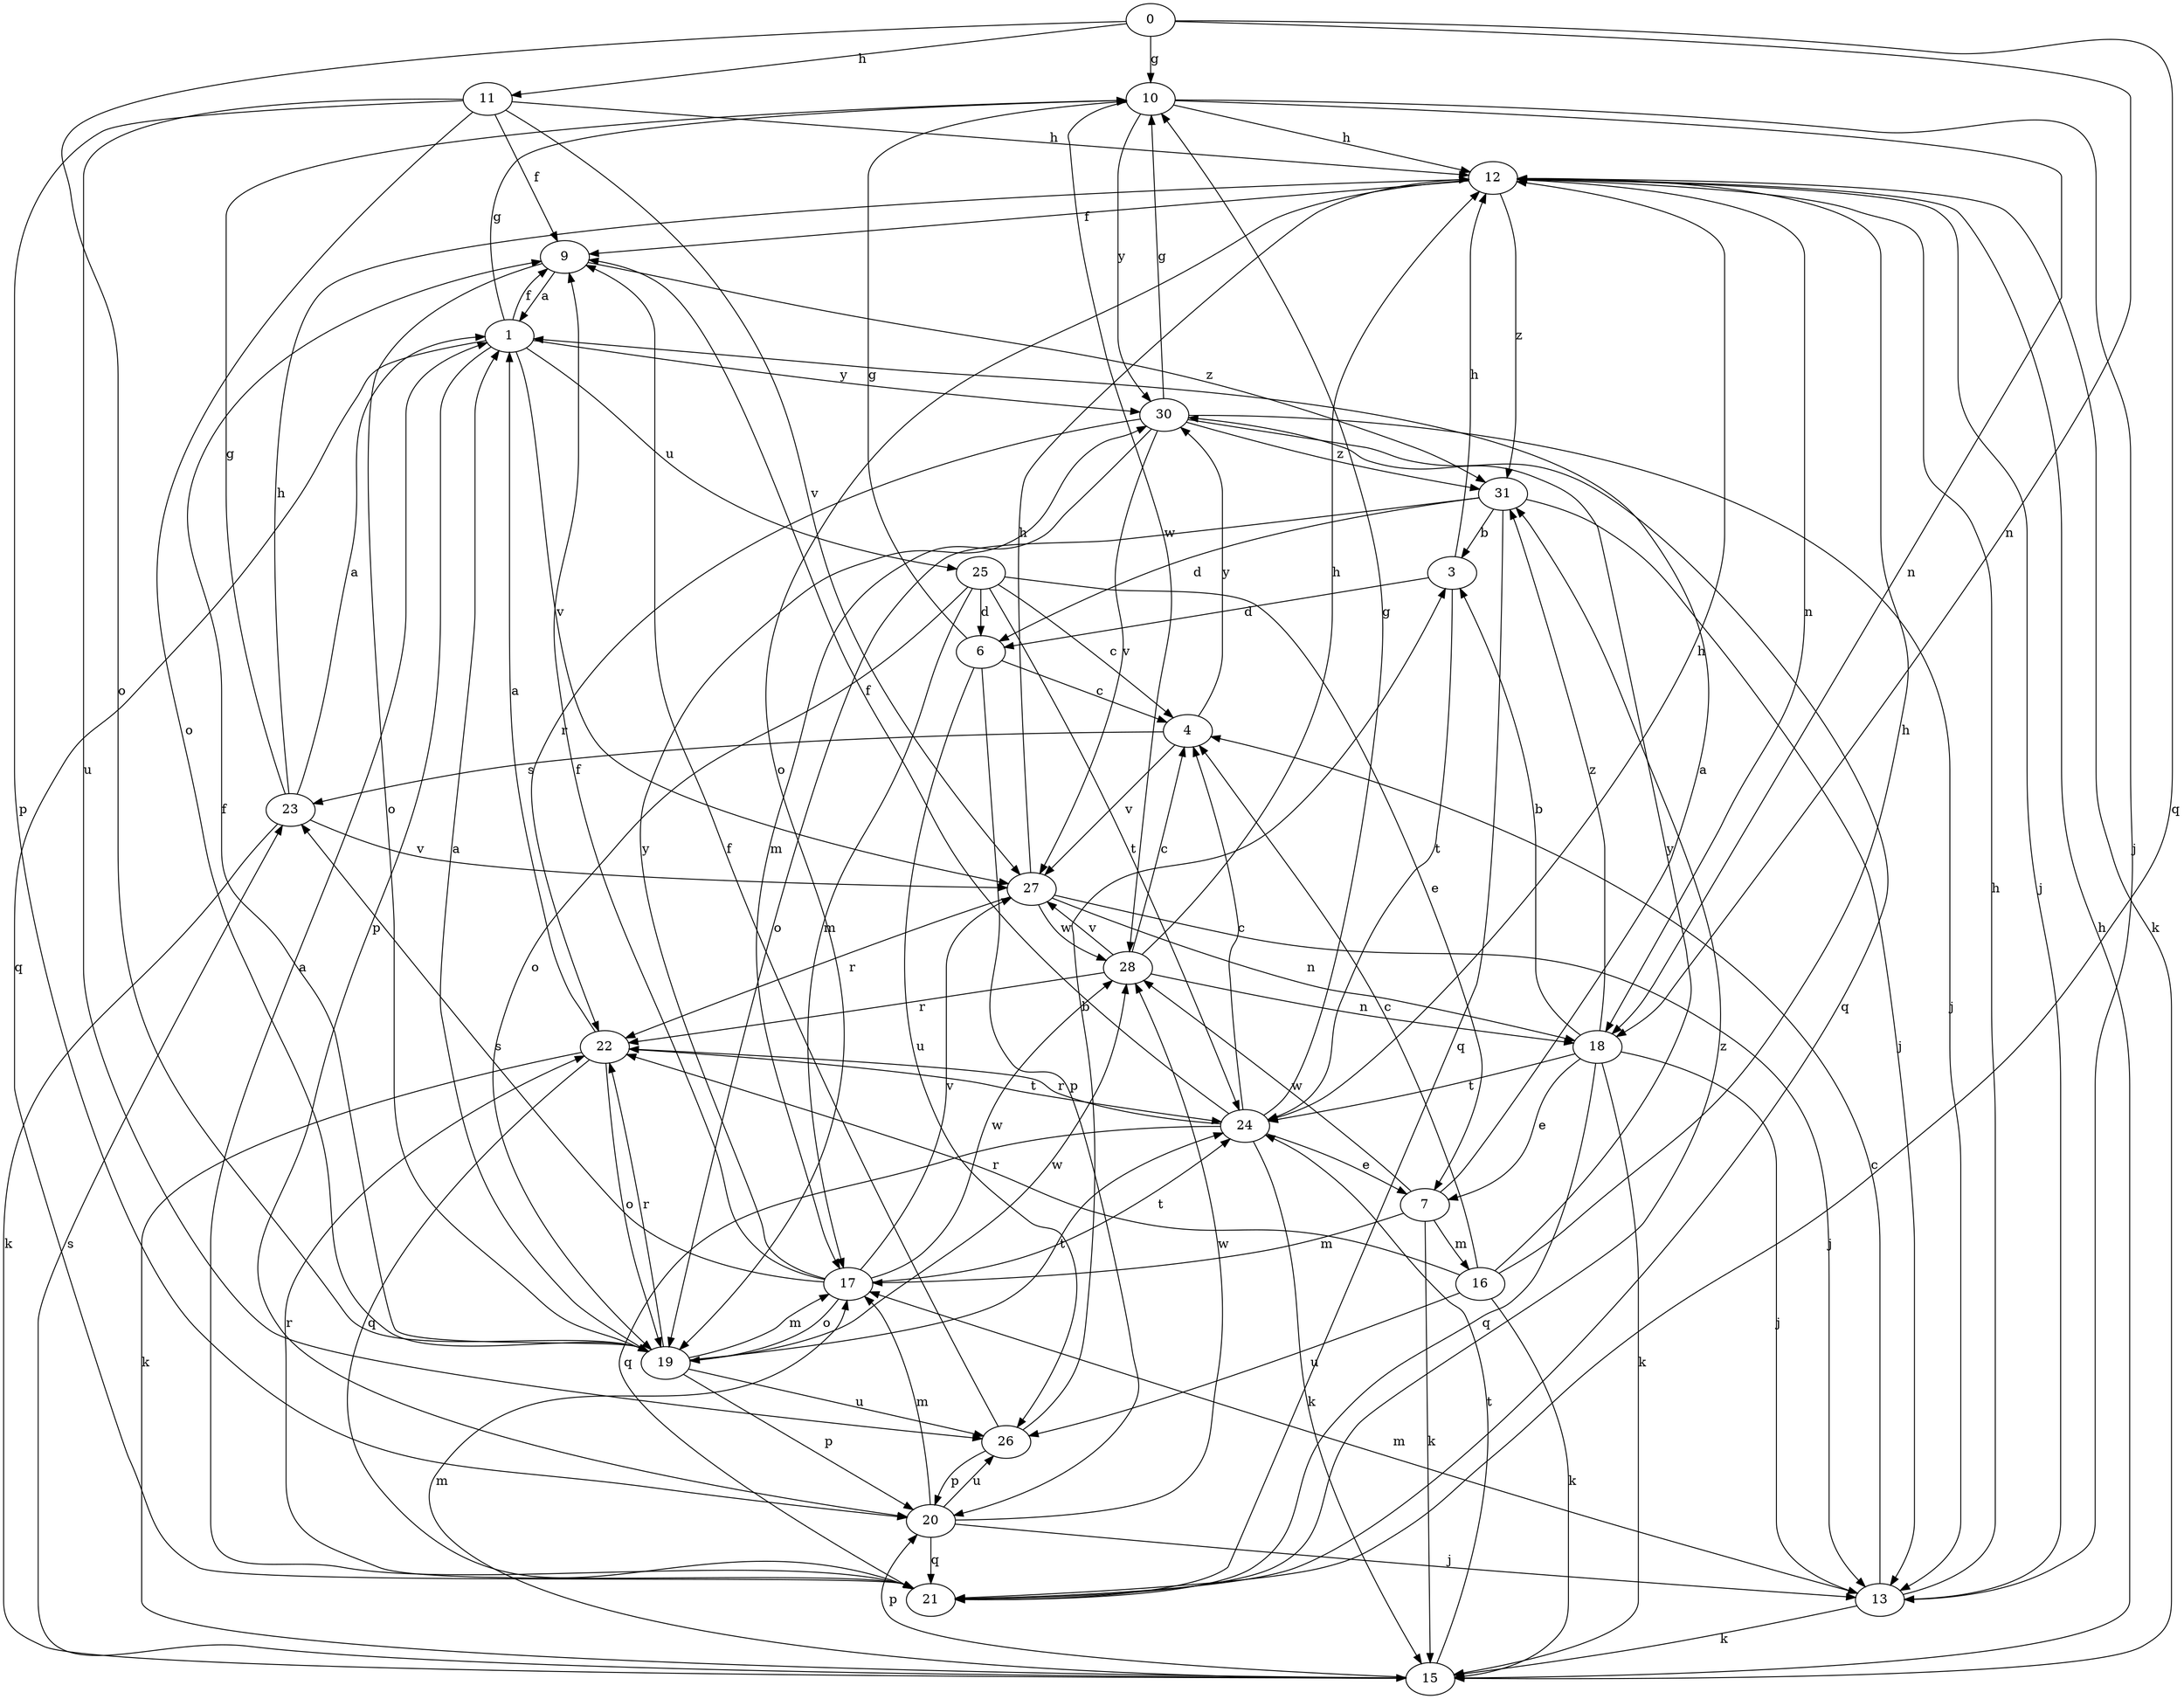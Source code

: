 strict digraph  {
0;
1;
3;
4;
6;
7;
9;
10;
11;
12;
13;
15;
16;
17;
18;
19;
20;
21;
22;
23;
24;
25;
26;
27;
28;
30;
31;
0 -> 10  [label=g];
0 -> 11  [label=h];
0 -> 18  [label=n];
0 -> 19  [label=o];
0 -> 21  [label=q];
1 -> 9  [label=f];
1 -> 10  [label=g];
1 -> 20  [label=p];
1 -> 21  [label=q];
1 -> 25  [label=u];
1 -> 27  [label=v];
1 -> 30  [label=y];
3 -> 6  [label=d];
3 -> 12  [label=h];
3 -> 24  [label=t];
4 -> 23  [label=s];
4 -> 27  [label=v];
4 -> 30  [label=y];
6 -> 4  [label=c];
6 -> 10  [label=g];
6 -> 20  [label=p];
6 -> 26  [label=u];
7 -> 1  [label=a];
7 -> 15  [label=k];
7 -> 16  [label=m];
7 -> 17  [label=m];
7 -> 28  [label=w];
9 -> 1  [label=a];
9 -> 19  [label=o];
9 -> 31  [label=z];
10 -> 12  [label=h];
10 -> 13  [label=j];
10 -> 18  [label=n];
10 -> 28  [label=w];
10 -> 30  [label=y];
11 -> 9  [label=f];
11 -> 12  [label=h];
11 -> 19  [label=o];
11 -> 20  [label=p];
11 -> 26  [label=u];
11 -> 27  [label=v];
12 -> 9  [label=f];
12 -> 13  [label=j];
12 -> 15  [label=k];
12 -> 18  [label=n];
12 -> 19  [label=o];
12 -> 31  [label=z];
13 -> 4  [label=c];
13 -> 12  [label=h];
13 -> 15  [label=k];
13 -> 17  [label=m];
15 -> 12  [label=h];
15 -> 17  [label=m];
15 -> 20  [label=p];
15 -> 23  [label=s];
15 -> 24  [label=t];
16 -> 4  [label=c];
16 -> 12  [label=h];
16 -> 15  [label=k];
16 -> 22  [label=r];
16 -> 26  [label=u];
16 -> 30  [label=y];
17 -> 9  [label=f];
17 -> 19  [label=o];
17 -> 23  [label=s];
17 -> 24  [label=t];
17 -> 27  [label=v];
17 -> 28  [label=w];
17 -> 30  [label=y];
18 -> 3  [label=b];
18 -> 7  [label=e];
18 -> 13  [label=j];
18 -> 15  [label=k];
18 -> 21  [label=q];
18 -> 24  [label=t];
18 -> 31  [label=z];
19 -> 1  [label=a];
19 -> 9  [label=f];
19 -> 17  [label=m];
19 -> 20  [label=p];
19 -> 22  [label=r];
19 -> 24  [label=t];
19 -> 26  [label=u];
19 -> 28  [label=w];
20 -> 13  [label=j];
20 -> 17  [label=m];
20 -> 21  [label=q];
20 -> 26  [label=u];
20 -> 28  [label=w];
21 -> 1  [label=a];
21 -> 22  [label=r];
21 -> 31  [label=z];
22 -> 1  [label=a];
22 -> 15  [label=k];
22 -> 19  [label=o];
22 -> 21  [label=q];
22 -> 24  [label=t];
23 -> 1  [label=a];
23 -> 10  [label=g];
23 -> 12  [label=h];
23 -> 15  [label=k];
23 -> 27  [label=v];
24 -> 4  [label=c];
24 -> 7  [label=e];
24 -> 9  [label=f];
24 -> 10  [label=g];
24 -> 12  [label=h];
24 -> 15  [label=k];
24 -> 21  [label=q];
24 -> 22  [label=r];
25 -> 4  [label=c];
25 -> 6  [label=d];
25 -> 7  [label=e];
25 -> 17  [label=m];
25 -> 19  [label=o];
25 -> 24  [label=t];
26 -> 3  [label=b];
26 -> 9  [label=f];
26 -> 20  [label=p];
27 -> 12  [label=h];
27 -> 13  [label=j];
27 -> 18  [label=n];
27 -> 22  [label=r];
27 -> 28  [label=w];
28 -> 4  [label=c];
28 -> 12  [label=h];
28 -> 18  [label=n];
28 -> 22  [label=r];
28 -> 27  [label=v];
30 -> 10  [label=g];
30 -> 13  [label=j];
30 -> 17  [label=m];
30 -> 21  [label=q];
30 -> 22  [label=r];
30 -> 27  [label=v];
30 -> 31  [label=z];
31 -> 3  [label=b];
31 -> 6  [label=d];
31 -> 13  [label=j];
31 -> 19  [label=o];
31 -> 21  [label=q];
}
